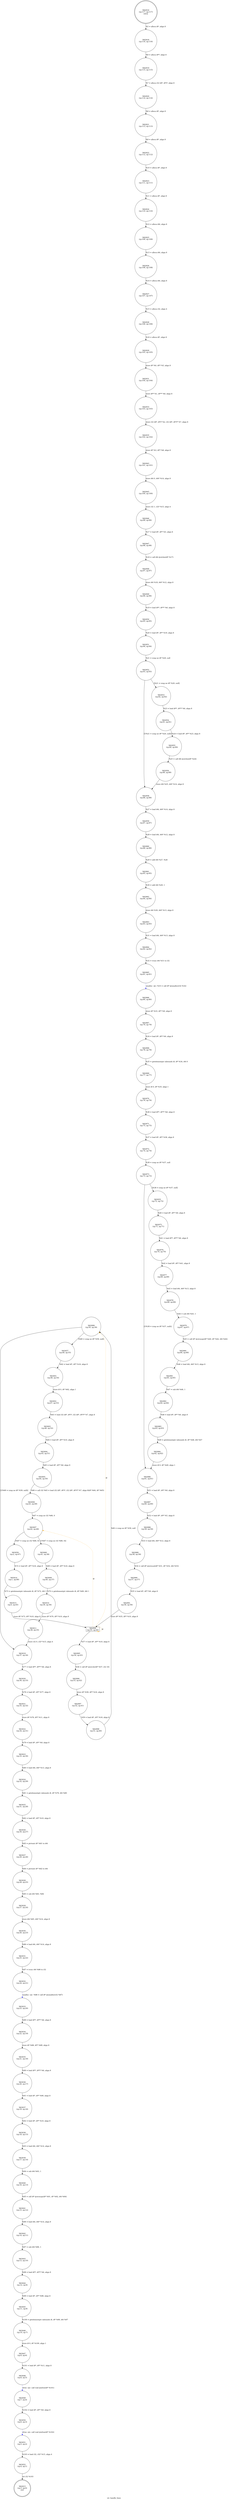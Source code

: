 digraph str_handle_lines {
label="str_handle_lines"
62915 [label="N62915\n(rp:3, ep:0)\nexit", shape="doublecircle"]
62916 [label="N62916\n(rp:117, ep:117)\nentry", shape="doublecircle"]
62916 -> 62918 [label="%5 = alloca i8*, align 8"]
62918 [label="N62918\n(rp:116, ep:116)", shape="circle"]
62918 -> 62919 [label="%6 = alloca i8**, align 8"]
62919 [label="N62919\n(rp:115, ep:115)", shape="circle"]
62919 -> 62920 [label="%7 = alloca i32 (i8*, i8*)*, align 8"]
62920 [label="N62920\n(rp:114, ep:114)", shape="circle"]
62920 -> 62921 [label="%8 = alloca i8*, align 8"]
62921 [label="N62921\n(rp:113, ep:113)", shape="circle"]
62921 -> 62922 [label="%9 = alloca i8*, align 8"]
62922 [label="N62922\n(rp:112, ep:112)", shape="circle"]
62922 -> 62923 [label="%10 = alloca i8*, align 8"]
62923 [label="N62923\n(rp:111, ep:111)", shape="circle"]
62923 -> 62924 [label="%11 = alloca i8*, align 8"]
62924 [label="N62924\n(rp:110, ep:110)", shape="circle"]
62924 -> 62925 [label="%12 = alloca i64, align 8"]
62925 [label="N62925\n(rp:109, ep:109)", shape="circle"]
62925 -> 62926 [label="%13 = alloca i64, align 8"]
62926 [label="N62926\n(rp:108, ep:108)", shape="circle"]
62926 -> 62927 [label="%14 = alloca i64, align 8"]
62927 [label="N62927\n(rp:107, ep:107)", shape="circle"]
62927 -> 62928 [label="%15 = alloca i32, align 4"]
62928 [label="N62928\n(rp:106, ep:106)", shape="circle"]
62928 -> 62929 [label="%16 = alloca i8*, align 8"]
62929 [label="N62929\n(rp:105, ep:105)", shape="circle"]
62929 -> 62931 [label="store i8* %0, i8** %5, align 8"]
62931 [label="N62931\n(rp:104, ep:104)", shape="circle"]
62931 -> 62933 [label="store i8** %1, i8*** %6, align 8"]
62933 [label="N62933\n(rp:103, ep:103)", shape="circle"]
62933 -> 62935 [label="store i32 (i8*, i8*)* %2, i32 (i8*, i8*)** %7, align 8"]
62935 [label="N62935\n(rp:102, ep:102)", shape="circle"]
62935 -> 62943 [label="store i8* %3, i8** %8, align 8"]
62943 [label="N62943\n(rp:101, ep:101)", shape="circle"]
62943 -> 62945 [label="store i64 0, i64* %14, align 8"]
62945 [label="N62945\n(rp:100, ep:100)", shape="circle"]
62945 -> 62946 [label="store i32 1, i32* %15, align 4"]
62946 [label="N62946\n(rp:99, ep:99)", shape="circle"]
62946 -> 62947 [label="%17 = load i8*, i8** %5, align 8"]
62947 [label="N62947\n(rp:98, ep:98)", shape="circle"]
62947 -> 62948 [label="%18 = call i64 @strlen(i8* %17)"]
62948 [label="N62948\n(rp:97, ep:97)", shape="circle"]
62948 -> 62949 [label="store i64 %18, i64* %12, align 8"]
62949 [label="N62949\n(rp:96, ep:96)", shape="circle"]
62949 -> 62950 [label="%19 = load i8**, i8*** %6, align 8"]
62950 [label="N62950\n(rp:95, ep:95)", shape="circle"]
62950 -> 62951 [label="%20 = load i8*, i8** %19, align 8"]
62951 [label="N62951\n(rp:94, ep:94)", shape="circle"]
62951 -> 62952 [label="%21 = icmp ne i8* %20, null"]
62952 [label="N62952\n(rp:93, ep:93)", shape="circle"]
62952 -> 63053 [label="[%21 = icmp ne i8* %20, null]"]
62952 -> 62958 [label="[!(%21 = icmp ne i8* %20, null)]"]
62954 [label="N62954\n(rp:91, ep:91)", shape="circle"]
62954 -> 62955 [label="%24 = load i8*, i8** %23, align 8"]
62955 [label="N62955\n(rp:90, ep:90)", shape="circle"]
62955 -> 62956 [label="%25 = call i64 @strlen(i8* %24)"]
62956 [label="N62956\n(rp:89, ep:89)", shape="circle"]
62956 -> 62958 [label="store i64 %25, i64* %14, align 8"]
62958 [label="N62958\n(rp:88, ep:88)", shape="circle"]
62958 -> 62959 [label="%27 = load i64, i64* %14, align 8"]
62959 [label="N62959\n(rp:87, ep:87)", shape="circle"]
62959 -> 62960 [label="%28 = load i64, i64* %12, align 8"]
62960 [label="N62960\n(rp:86, ep:86)", shape="circle"]
62960 -> 62961 [label="%29 = add i64 %27, %28"]
62961 [label="N62961\n(rp:85, ep:85)", shape="circle"]
62961 -> 62962 [label="%30 = add i64 %29, 1"]
62962 [label="N62962\n(rp:84, ep:84)", shape="circle"]
62962 -> 62963 [label="store i64 %30, i64* %13, align 8"]
62963 [label="N62963\n(rp:83, ep:83)", shape="circle"]
62963 -> 62964 [label="%31 = load i64, i64* %13, align 8"]
62964 [label="N62964\n(rp:82, ep:82)", shape="circle"]
62964 -> 62965 [label="%32 = trunc i64 %31 to i32"]
62965 [label="N62965\n(rp:81, ep:81)", shape="circle"]
62965 -> 62966 [label="xmalloc --@-- %33 = call i8* @xmalloc(i32 %32)", style="dashed", color="blue"]
62966 [label="N62966\n(rp:80, ep:80)", shape="circle"]
62966 -> 62967 [label="store i8* %33, i8** %9, align 8"]
62967 [label="N62967\n(rp:79, ep:79)", shape="circle"]
62967 -> 62968 [label="%34 = load i8*, i8** %9, align 8"]
62968 [label="N62968\n(rp:78, ep:78)", shape="circle"]
62968 -> 62969 [label="%35 = getelementptr inbounds i8, i8* %34, i64 0"]
62969 [label="N62969\n(rp:77, ep:77)", shape="circle"]
62969 -> 62970 [label="store i8 0, i8* %35, align 1"]
62970 [label="N62970\n(rp:76, ep:76)", shape="circle"]
62970 -> 62971 [label="%36 = load i8**, i8*** %6, align 8"]
62971 [label="N62971\n(rp:75, ep:75)", shape="circle"]
62971 -> 62972 [label="%37 = load i8*, i8** %36, align 8"]
62972 [label="N62972\n(rp:74, ep:74)", shape="circle"]
62972 -> 62973 [label="%38 = icmp ne i8* %37, null"]
62973 [label="N62973\n(rp:73, ep:73)", shape="circle"]
62973 -> 63055 [label="[%38 = icmp ne i8* %37, null]"]
62973 -> 62986 [label="[!(%38 = icmp ne i8* %37, null)]"]
62975 [label="N62975\n(rp:71, ep:71)", shape="circle"]
62975 -> 62976 [label="%41 = load i8**, i8*** %6, align 8"]
62976 [label="N62976\n(rp:70, ep:70)", shape="circle"]
62976 -> 62977 [label="%42 = load i8*, i8** %41, align 8"]
62977 [label="N62977\n(rp:69, ep:69)", shape="circle"]
62977 -> 62978 [label="%43 = load i64, i64* %13, align 8"]
62978 [label="N62978\n(rp:68, ep:68)", shape="circle"]
62978 -> 62979 [label="%44 = sub i64 %43, 1"]
62979 [label="N62979\n(rp:67, ep:67)", shape="circle"]
62979 -> 62980 [label="%45 = call i8* @strncpy(i8* %40, i8* %42, i64 %44)"]
62980 [label="N62980\n(rp:66, ep:66)", shape="circle"]
62980 -> 62981 [label="%46 = load i64, i64* %13, align 8"]
62981 [label="N62981\n(rp:65, ep:65)", shape="circle"]
62981 -> 62982 [label="%47 = sub i64 %46, 1"]
62982 [label="N62982\n(rp:64, ep:64)", shape="circle"]
62982 -> 62983 [label="%48 = load i8*, i8** %9, align 8"]
62983 [label="N62983\n(rp:63, ep:63)", shape="circle"]
62983 -> 62984 [label="%49 = getelementptr inbounds i8, i8* %48, i64 %47"]
62984 [label="N62984\n(rp:62, ep:62)", shape="circle"]
62984 -> 62986 [label="store i8 0, i8* %49, align 1"]
62986 [label="N62986\n(rp:61, ep:61)", shape="circle"]
62986 -> 62987 [label="%51 = load i8*, i8** %9, align 8"]
62987 [label="N62987\n(rp:60, ep:60)", shape="circle"]
62987 -> 62988 [label="%52 = load i8*, i8** %5, align 8"]
62988 [label="N62988\n(rp:59, ep:59)", shape="circle"]
62988 -> 62989 [label="%53 = load i64, i64* %12, align 8"]
62989 [label="N62989\n(rp:58, ep:58)", shape="circle"]
62989 -> 62990 [label="%54 = call i8* @strncat(i8* %51, i8* %52, i64 %53)"]
62990 [label="N62990\n(rp:57, ep:57)", shape="circle"]
62990 -> 62991 [label="%55 = load i8*, i8** %9, align 8"]
62991 [label="N62991\n(rp:56, ep:56)", shape="circle"]
62991 -> 62994 [label="store i8* %55, i8** %10, align 8"]
62994 [label="N62994\n(rp:55, ep:44)", shape="box"]
62994 -> 62995 [label="%57 = load i8*, i8** %10, align 8"]
62994 -> 62994 [label="@", style="dashed", color="orange"]
62994 -> 62999 [label="@", style="dashed", color="orange"]
62994 -> 63007 [label="@", style="dashed", color="orange"]
62995 [label="N62995\n(rp:54, ep:43)", shape="circle"]
62995 -> 62996 [label="%58 = call i8* @strchr(i8* %57, i32 10)"]
62996 [label="N62996\n(rp:53, ep:42)", shape="circle"]
62996 -> 62997 [label="store i8* %58, i8** %16, align 8"]
62997 [label="N62997\n(rp:52, ep:41)", shape="circle"]
62997 -> 62998 [label="%59 = load i8*, i8** %16, align 8"]
62998 [label="N62998\n(rp:51, ep:40)", shape="circle"]
62998 -> 62999 [label="%60 = icmp ne i8* %59, null"]
62999 [label="N62999\n(rp:50, ep:39)", shape="circle"]
62999 -> 63057 [label="[%60 = icmp ne i8* %59, null]"]
62999 -> 63019 [label="[!(%60 = icmp ne i8* %59, null)]"]
63001 [label="N63001\n(rp:48, ep:54)", shape="circle"]
63001 -> 63002 [label="store i8 0, i8* %62, align 1"]
63002 [label="N63002\n(rp:47, ep:53)", shape="circle"]
63002 -> 63003 [label="%63 = load i32 (i8*, i8*)*, i32 (i8*, i8*)** %7, align 8"]
63003 [label="N63003\n(rp:46, ep:52)", shape="circle"]
63003 -> 63004 [label="%64 = load i8*, i8** %10, align 8"]
63004 [label="N63004\n(rp:45, ep:51)", shape="circle"]
63004 -> 63005 [label="%65 = load i8*, i8** %8, align 8"]
63005 [label="N63005\n(rp:44, ep:50)", shape="circle"]
63005 -> 63006 [label="%66 = call i32 %63 = load i32 (i8*, i8*)*, i32 (i8*, i8*)** %7, align 8(i8* %64, i8* %65)"]
63006 [label="N63006\n(rp:43, ep:49)", shape="circle"]
63006 -> 63007 [label="%67 = icmp ne i32 %66, 0"]
63007 [label="N63007\n(rp:42, ep:48)", shape="circle"]
63007 -> 63059 [label="[%67 = icmp ne i32 %66, 0]"]
63007 -> 63060 [label="[!(%67 = icmp ne i32 %66, 0)]"]
63009 [label="N63009\n(rp:40, ep:37)", shape="circle"]
63009 -> 63010 [label="%70 = getelementptr inbounds i8, i8* %69, i64 1"]
63010 [label="N63010\n(rp:39, ep:36)", shape="circle"]
63010 -> 63011 [label="store i8* %70, i8** %10, align 8"]
63011 [label="N63011\n(rp:38, ep:35)", shape="circle"]
63011 -> 63019 [label="store i32 0, i32* %15, align 4"]
63014 [label="N63014\n(rp:1, ep:46)", shape="circle"]
63014 -> 63015 [label="%73 = getelementptr inbounds i8, i8* %72, i64 1"]
63015 [label="N63015\n(rp:0, ep:45)", shape="circle"]
63015 -> 62994 [label="store i8* %73, i8** %10, align 8"]
63019 [label="N63019\n(rp:37, ep:34)", shape="circle"]
63019 -> 63020 [label="%77 = load i8**, i8*** %6, align 8"]
63020 [label="N63020\n(rp:36, ep:33)", shape="circle"]
63020 -> 63021 [label="%78 = load i8*, i8** %77, align 8"]
63021 [label="N63021\n(rp:35, ep:32)", shape="circle"]
63021 -> 63022 [label="store i8* %78, i8** %11, align 8"]
63022 [label="N63022\n(rp:34, ep:31)", shape="circle"]
63022 -> 63023 [label="%79 = load i8*, i8** %9, align 8"]
63023 [label="N63023\n(rp:33, ep:30)", shape="circle"]
63023 -> 63024 [label="%80 = load i64, i64* %13, align 8"]
63024 [label="N63024\n(rp:32, ep:29)", shape="circle"]
63024 -> 63025 [label="%81 = getelementptr inbounds i8, i8* %79, i64 %80"]
63025 [label="N63025\n(rp:31, ep:28)", shape="circle"]
63025 -> 63026 [label="%82 = load i8*, i8** %10, align 8"]
63026 [label="N63026\n(rp:30, ep:27)", shape="circle"]
63026 -> 63027 [label="%83 = ptrtoint i8* %81 to i64"]
63027 [label="N63027\n(rp:29, ep:26)", shape="circle"]
63027 -> 63028 [label="%84 = ptrtoint i8* %82 to i64"]
63028 [label="N63028\n(rp:28, ep:25)", shape="circle"]
63028 -> 63029 [label="%85 = sub i64 %83, %84"]
63029 [label="N63029\n(rp:27, ep:24)", shape="circle"]
63029 -> 63030 [label="store i64 %85, i64* %14, align 8"]
63030 [label="N63030\n(rp:26, ep:23)", shape="circle"]
63030 -> 63031 [label="%86 = load i64, i64* %14, align 8"]
63031 [label="N63031\n(rp:25, ep:22)", shape="circle"]
63031 -> 63032 [label="%87 = trunc i64 %86 to i32"]
63032 [label="N63032\n(rp:24, ep:21)", shape="circle"]
63032 -> 63033 [label="xmalloc --@-- %88 = call i8* @xmalloc(i32 %87)", style="dashed", color="blue"]
63033 [label="N63033\n(rp:23, ep:20)", shape="circle"]
63033 -> 63034 [label="%89 = load i8**, i8*** %6, align 8"]
63034 [label="N63034\n(rp:22, ep:19)", shape="circle"]
63034 -> 63035 [label="store i8* %88, i8** %89, align 8"]
63035 [label="N63035\n(rp:21, ep:18)", shape="circle"]
63035 -> 63036 [label="%90 = load i8**, i8*** %6, align 8"]
63036 [label="N63036\n(rp:20, ep:17)", shape="circle"]
63036 -> 63037 [label="%91 = load i8*, i8** %90, align 8"]
63037 [label="N63037\n(rp:19, ep:16)", shape="circle"]
63037 -> 63038 [label="%92 = load i8*, i8** %10, align 8"]
63038 [label="N63038\n(rp:18, ep:15)", shape="circle"]
63038 -> 63039 [label="%93 = load i64, i64* %14, align 8"]
63039 [label="N63039\n(rp:17, ep:14)", shape="circle"]
63039 -> 63040 [label="%94 = sub i64 %93, 1"]
63040 [label="N63040\n(rp:16, ep:13)", shape="circle"]
63040 -> 63041 [label="%95 = call i8* @strncpy(i8* %91, i8* %92, i64 %94)"]
63041 [label="N63041\n(rp:15, ep:12)", shape="circle"]
63041 -> 63042 [label="%96 = load i64, i64* %14, align 8"]
63042 [label="N63042\n(rp:14, ep:11)", shape="circle"]
63042 -> 63043 [label="%97 = sub i64 %96, 1"]
63043 [label="N63043\n(rp:13, ep:10)", shape="circle"]
63043 -> 63044 [label="%98 = load i8**, i8*** %6, align 8"]
63044 [label="N63044\n(rp:12, ep:9)", shape="circle"]
63044 -> 63045 [label="%99 = load i8*, i8** %98, align 8"]
63045 [label="N63045\n(rp:11, ep:8)", shape="circle"]
63045 -> 63046 [label="%100 = getelementptr inbounds i8, i8* %99, i64 %97"]
63046 [label="N63046\n(rp:10, ep:7)", shape="circle"]
63046 -> 63047 [label="store i8 0, i8* %100, align 1"]
63047 [label="N63047\n(rp:9, ep:6)", shape="circle"]
63047 -> 63048 [label="%101 = load i8*, i8** %11, align 8"]
63048 [label="N63048\n(rp:8, ep:5)", shape="circle"]
63048 -> 63049 [label="xfree --@-- call void @xfree(i8* %101)", style="dashed", color="blue"]
63049 [label="N63049\n(rp:7, ep:4)", shape="circle"]
63049 -> 63050 [label="%102 = load i8*, i8** %9, align 8"]
63050 [label="N63050\n(rp:6, ep:3)", shape="circle"]
63050 -> 63051 [label="xfree --@-- call void @xfree(i8* %102)", style="dashed", color="blue"]
63051 [label="N63051\n(rp:5, ep:2)", shape="circle"]
63051 -> 63052 [label="%103 = load i32, i32* %15, align 4"]
63052 [label="N63052\n(rp:4, ep:1)", shape="circle"]
63052 -> 62915 [label="ret i32 %103"]
63053 [label="N63053\n(rp:92, ep:92)", shape="circle"]
63053 -> 62954 [label="%23 = load i8**, i8*** %6, align 8"]
63055 [label="N63055\n(rp:72, ep:72)", shape="circle"]
63055 -> 62975 [label="%40 = load i8*, i8** %9, align 8"]
63057 [label="N63057\n(rp:49, ep:55)", shape="circle"]
63057 -> 63001 [label="%62 = load i8*, i8** %16, align 8"]
63059 [label="N63059\n(rp:2, ep:47)", shape="circle"]
63059 -> 63014 [label="%72 = load i8*, i8** %16, align 8"]
63060 [label="N63060\n(rp:41, ep:38)", shape="circle"]
63060 -> 63009 [label="%69 = load i8*, i8** %16, align 8"]
}
